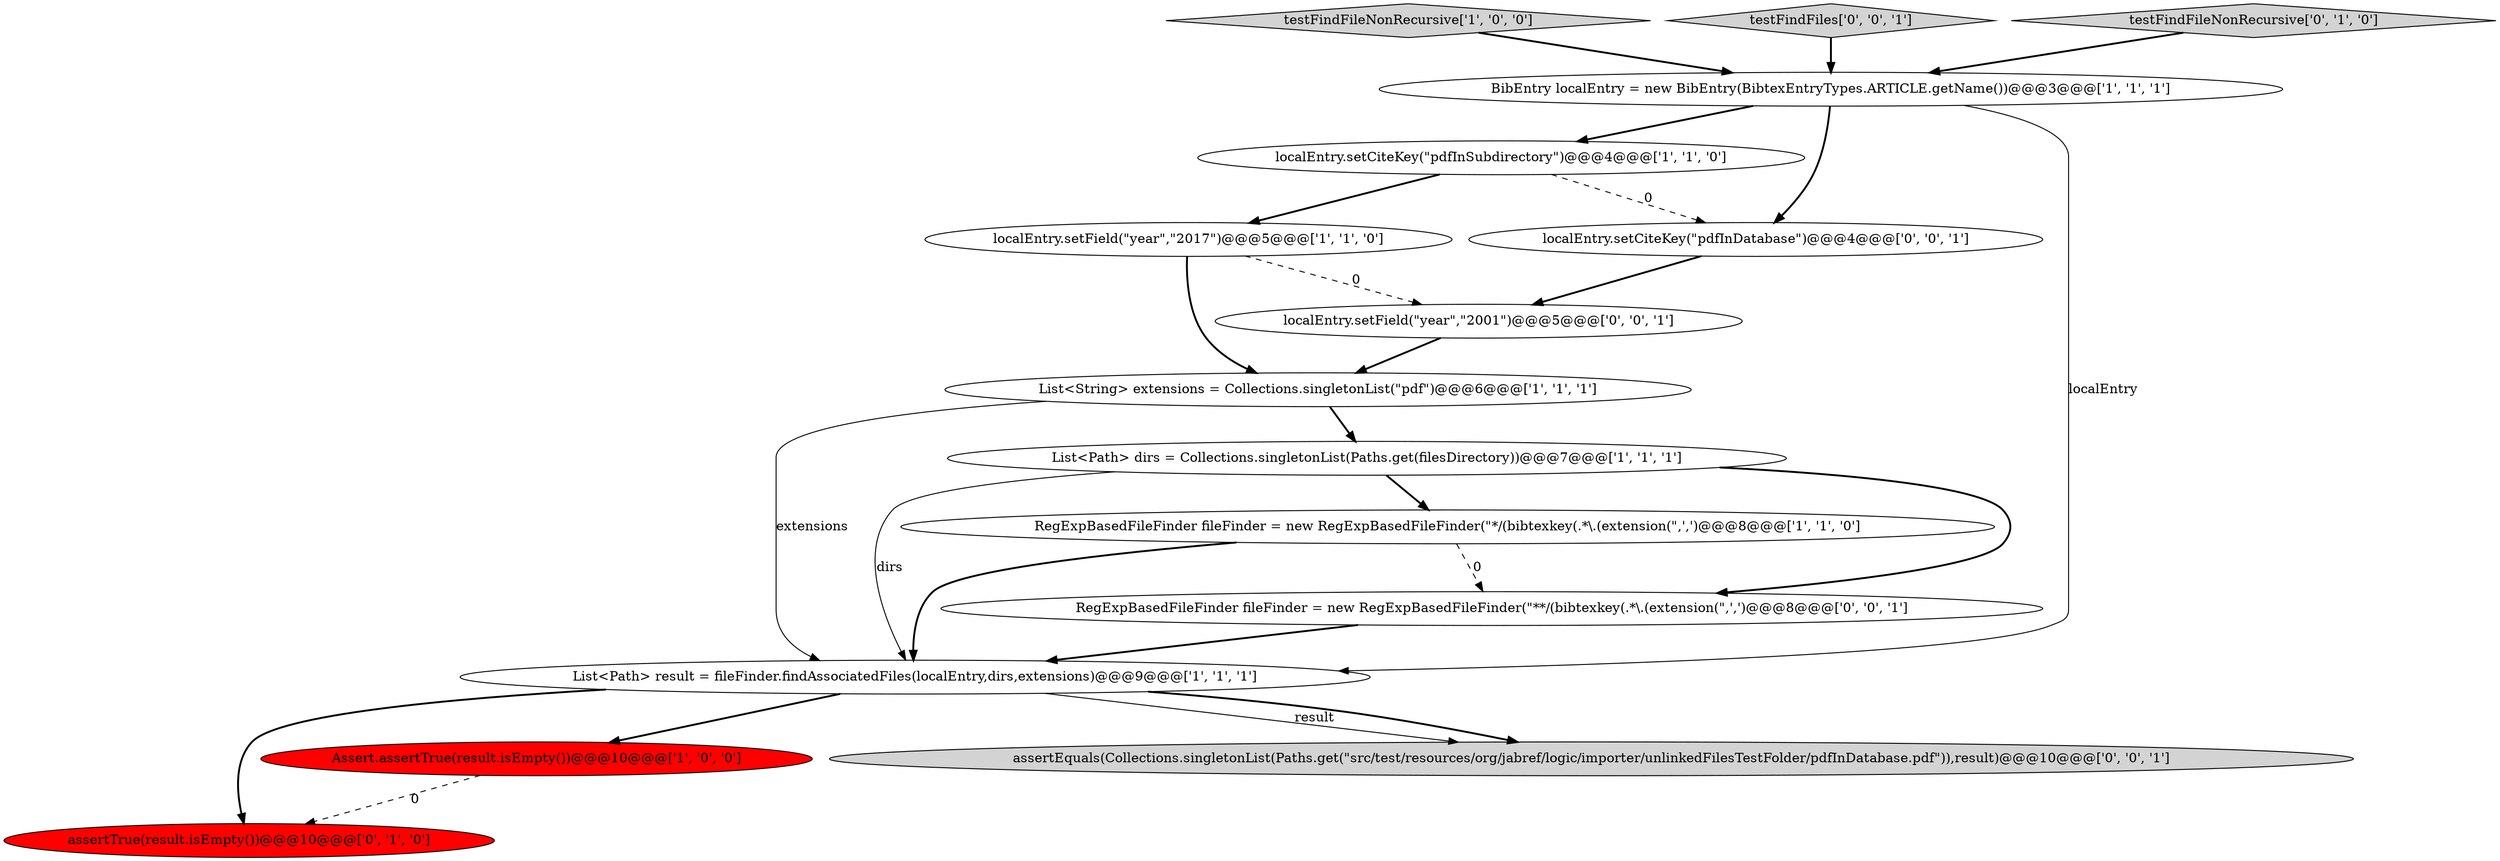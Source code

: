 digraph {
13 [style = filled, label = "localEntry.setField(\"year\",\"2001\")@@@5@@@['0', '0', '1']", fillcolor = white, shape = ellipse image = "AAA0AAABBB3BBB"];
0 [style = filled, label = "RegExpBasedFileFinder fileFinder = new RegExpBasedFileFinder(\"*/(bibtexkey(.*\\.(extension(\",',')@@@8@@@['1', '1', '0']", fillcolor = white, shape = ellipse image = "AAA0AAABBB1BBB"];
6 [style = filled, label = "testFindFileNonRecursive['1', '0', '0']", fillcolor = lightgray, shape = diamond image = "AAA0AAABBB1BBB"];
10 [style = filled, label = "assertTrue(result.isEmpty())@@@10@@@['0', '1', '0']", fillcolor = red, shape = ellipse image = "AAA1AAABBB2BBB"];
12 [style = filled, label = "RegExpBasedFileFinder fileFinder = new RegExpBasedFileFinder(\"**/(bibtexkey(.*\\.(extension(\",',')@@@8@@@['0', '0', '1']", fillcolor = white, shape = ellipse image = "AAA0AAABBB3BBB"];
2 [style = filled, label = "localEntry.setField(\"year\",\"2017\")@@@5@@@['1', '1', '0']", fillcolor = white, shape = ellipse image = "AAA0AAABBB1BBB"];
14 [style = filled, label = "testFindFiles['0', '0', '1']", fillcolor = lightgray, shape = diamond image = "AAA0AAABBB3BBB"];
7 [style = filled, label = "BibEntry localEntry = new BibEntry(BibtexEntryTypes.ARTICLE.getName())@@@3@@@['1', '1', '1']", fillcolor = white, shape = ellipse image = "AAA0AAABBB1BBB"];
5 [style = filled, label = "localEntry.setCiteKey(\"pdfInSubdirectory\")@@@4@@@['1', '1', '0']", fillcolor = white, shape = ellipse image = "AAA0AAABBB1BBB"];
9 [style = filled, label = "testFindFileNonRecursive['0', '1', '0']", fillcolor = lightgray, shape = diamond image = "AAA0AAABBB2BBB"];
1 [style = filled, label = "List<String> extensions = Collections.singletonList(\"pdf\")@@@6@@@['1', '1', '1']", fillcolor = white, shape = ellipse image = "AAA0AAABBB1BBB"];
8 [style = filled, label = "Assert.assertTrue(result.isEmpty())@@@10@@@['1', '0', '0']", fillcolor = red, shape = ellipse image = "AAA1AAABBB1BBB"];
15 [style = filled, label = "localEntry.setCiteKey(\"pdfInDatabase\")@@@4@@@['0', '0', '1']", fillcolor = white, shape = ellipse image = "AAA0AAABBB3BBB"];
3 [style = filled, label = "List<Path> dirs = Collections.singletonList(Paths.get(filesDirectory))@@@7@@@['1', '1', '1']", fillcolor = white, shape = ellipse image = "AAA0AAABBB1BBB"];
4 [style = filled, label = "List<Path> result = fileFinder.findAssociatedFiles(localEntry,dirs,extensions)@@@9@@@['1', '1', '1']", fillcolor = white, shape = ellipse image = "AAA0AAABBB1BBB"];
11 [style = filled, label = "assertEquals(Collections.singletonList(Paths.get(\"src/test/resources/org/jabref/logic/importer/unlinkedFilesTestFolder/pdfInDatabase.pdf\")),result)@@@10@@@['0', '0', '1']", fillcolor = lightgray, shape = ellipse image = "AAA0AAABBB3BBB"];
4->10 [style = bold, label=""];
15->13 [style = bold, label=""];
8->10 [style = dashed, label="0"];
2->1 [style = bold, label=""];
3->4 [style = solid, label="dirs"];
1->3 [style = bold, label=""];
3->12 [style = bold, label=""];
0->12 [style = dashed, label="0"];
9->7 [style = bold, label=""];
13->1 [style = bold, label=""];
3->0 [style = bold, label=""];
14->7 [style = bold, label=""];
4->11 [style = solid, label="result"];
7->4 [style = solid, label="localEntry"];
5->2 [style = bold, label=""];
7->5 [style = bold, label=""];
12->4 [style = bold, label=""];
0->4 [style = bold, label=""];
2->13 [style = dashed, label="0"];
1->4 [style = solid, label="extensions"];
4->8 [style = bold, label=""];
7->15 [style = bold, label=""];
6->7 [style = bold, label=""];
4->11 [style = bold, label=""];
5->15 [style = dashed, label="0"];
}
